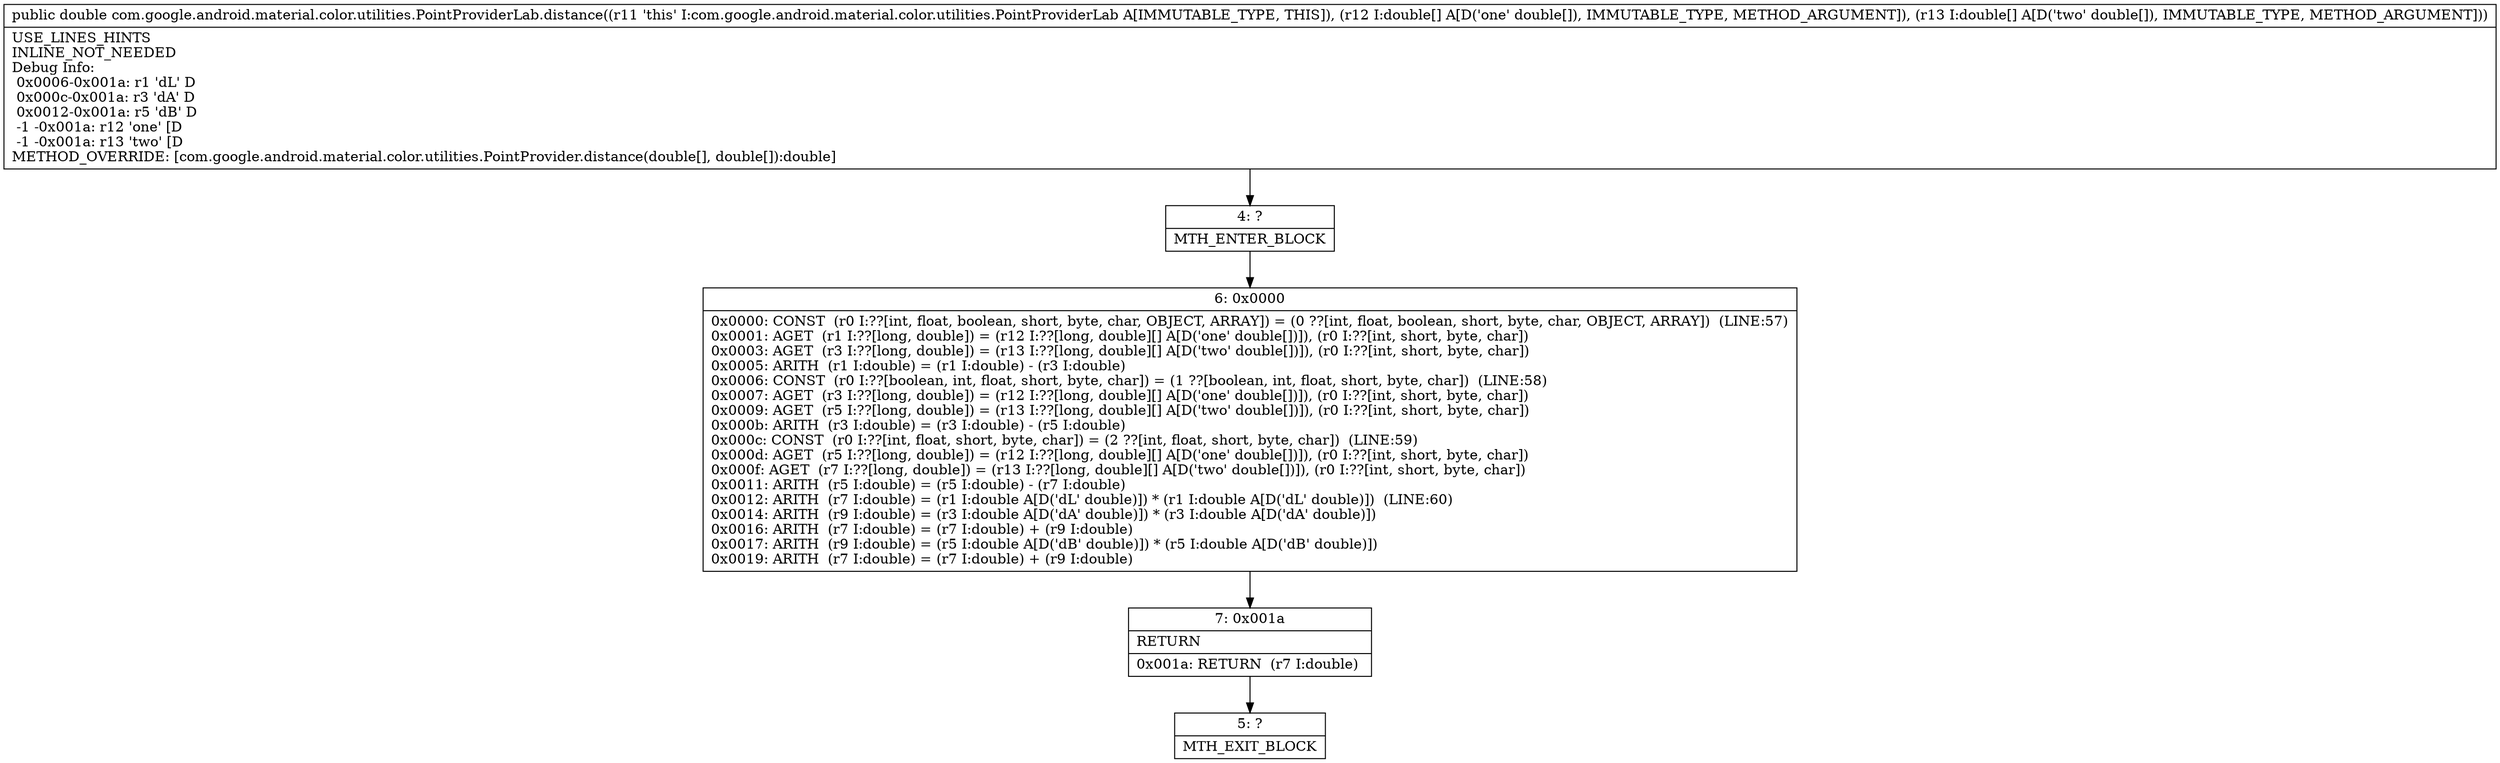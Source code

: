 digraph "CFG forcom.google.android.material.color.utilities.PointProviderLab.distance([D[D)D" {
Node_4 [shape=record,label="{4\:\ ?|MTH_ENTER_BLOCK\l}"];
Node_6 [shape=record,label="{6\:\ 0x0000|0x0000: CONST  (r0 I:??[int, float, boolean, short, byte, char, OBJECT, ARRAY]) = (0 ??[int, float, boolean, short, byte, char, OBJECT, ARRAY])  (LINE:57)\l0x0001: AGET  (r1 I:??[long, double]) = (r12 I:??[long, double][] A[D('one' double[])]), (r0 I:??[int, short, byte, char]) \l0x0003: AGET  (r3 I:??[long, double]) = (r13 I:??[long, double][] A[D('two' double[])]), (r0 I:??[int, short, byte, char]) \l0x0005: ARITH  (r1 I:double) = (r1 I:double) \- (r3 I:double) \l0x0006: CONST  (r0 I:??[boolean, int, float, short, byte, char]) = (1 ??[boolean, int, float, short, byte, char])  (LINE:58)\l0x0007: AGET  (r3 I:??[long, double]) = (r12 I:??[long, double][] A[D('one' double[])]), (r0 I:??[int, short, byte, char]) \l0x0009: AGET  (r5 I:??[long, double]) = (r13 I:??[long, double][] A[D('two' double[])]), (r0 I:??[int, short, byte, char]) \l0x000b: ARITH  (r3 I:double) = (r3 I:double) \- (r5 I:double) \l0x000c: CONST  (r0 I:??[int, float, short, byte, char]) = (2 ??[int, float, short, byte, char])  (LINE:59)\l0x000d: AGET  (r5 I:??[long, double]) = (r12 I:??[long, double][] A[D('one' double[])]), (r0 I:??[int, short, byte, char]) \l0x000f: AGET  (r7 I:??[long, double]) = (r13 I:??[long, double][] A[D('two' double[])]), (r0 I:??[int, short, byte, char]) \l0x0011: ARITH  (r5 I:double) = (r5 I:double) \- (r7 I:double) \l0x0012: ARITH  (r7 I:double) = (r1 I:double A[D('dL' double)]) * (r1 I:double A[D('dL' double)])  (LINE:60)\l0x0014: ARITH  (r9 I:double) = (r3 I:double A[D('dA' double)]) * (r3 I:double A[D('dA' double)]) \l0x0016: ARITH  (r7 I:double) = (r7 I:double) + (r9 I:double) \l0x0017: ARITH  (r9 I:double) = (r5 I:double A[D('dB' double)]) * (r5 I:double A[D('dB' double)]) \l0x0019: ARITH  (r7 I:double) = (r7 I:double) + (r9 I:double) \l}"];
Node_7 [shape=record,label="{7\:\ 0x001a|RETURN\l|0x001a: RETURN  (r7 I:double) \l}"];
Node_5 [shape=record,label="{5\:\ ?|MTH_EXIT_BLOCK\l}"];
MethodNode[shape=record,label="{public double com.google.android.material.color.utilities.PointProviderLab.distance((r11 'this' I:com.google.android.material.color.utilities.PointProviderLab A[IMMUTABLE_TYPE, THIS]), (r12 I:double[] A[D('one' double[]), IMMUTABLE_TYPE, METHOD_ARGUMENT]), (r13 I:double[] A[D('two' double[]), IMMUTABLE_TYPE, METHOD_ARGUMENT]))  | USE_LINES_HINTS\lINLINE_NOT_NEEDED\lDebug Info:\l  0x0006\-0x001a: r1 'dL' D\l  0x000c\-0x001a: r3 'dA' D\l  0x0012\-0x001a: r5 'dB' D\l  \-1 \-0x001a: r12 'one' [D\l  \-1 \-0x001a: r13 'two' [D\lMETHOD_OVERRIDE: [com.google.android.material.color.utilities.PointProvider.distance(double[], double[]):double]\l}"];
MethodNode -> Node_4;Node_4 -> Node_6;
Node_6 -> Node_7;
Node_7 -> Node_5;
}

